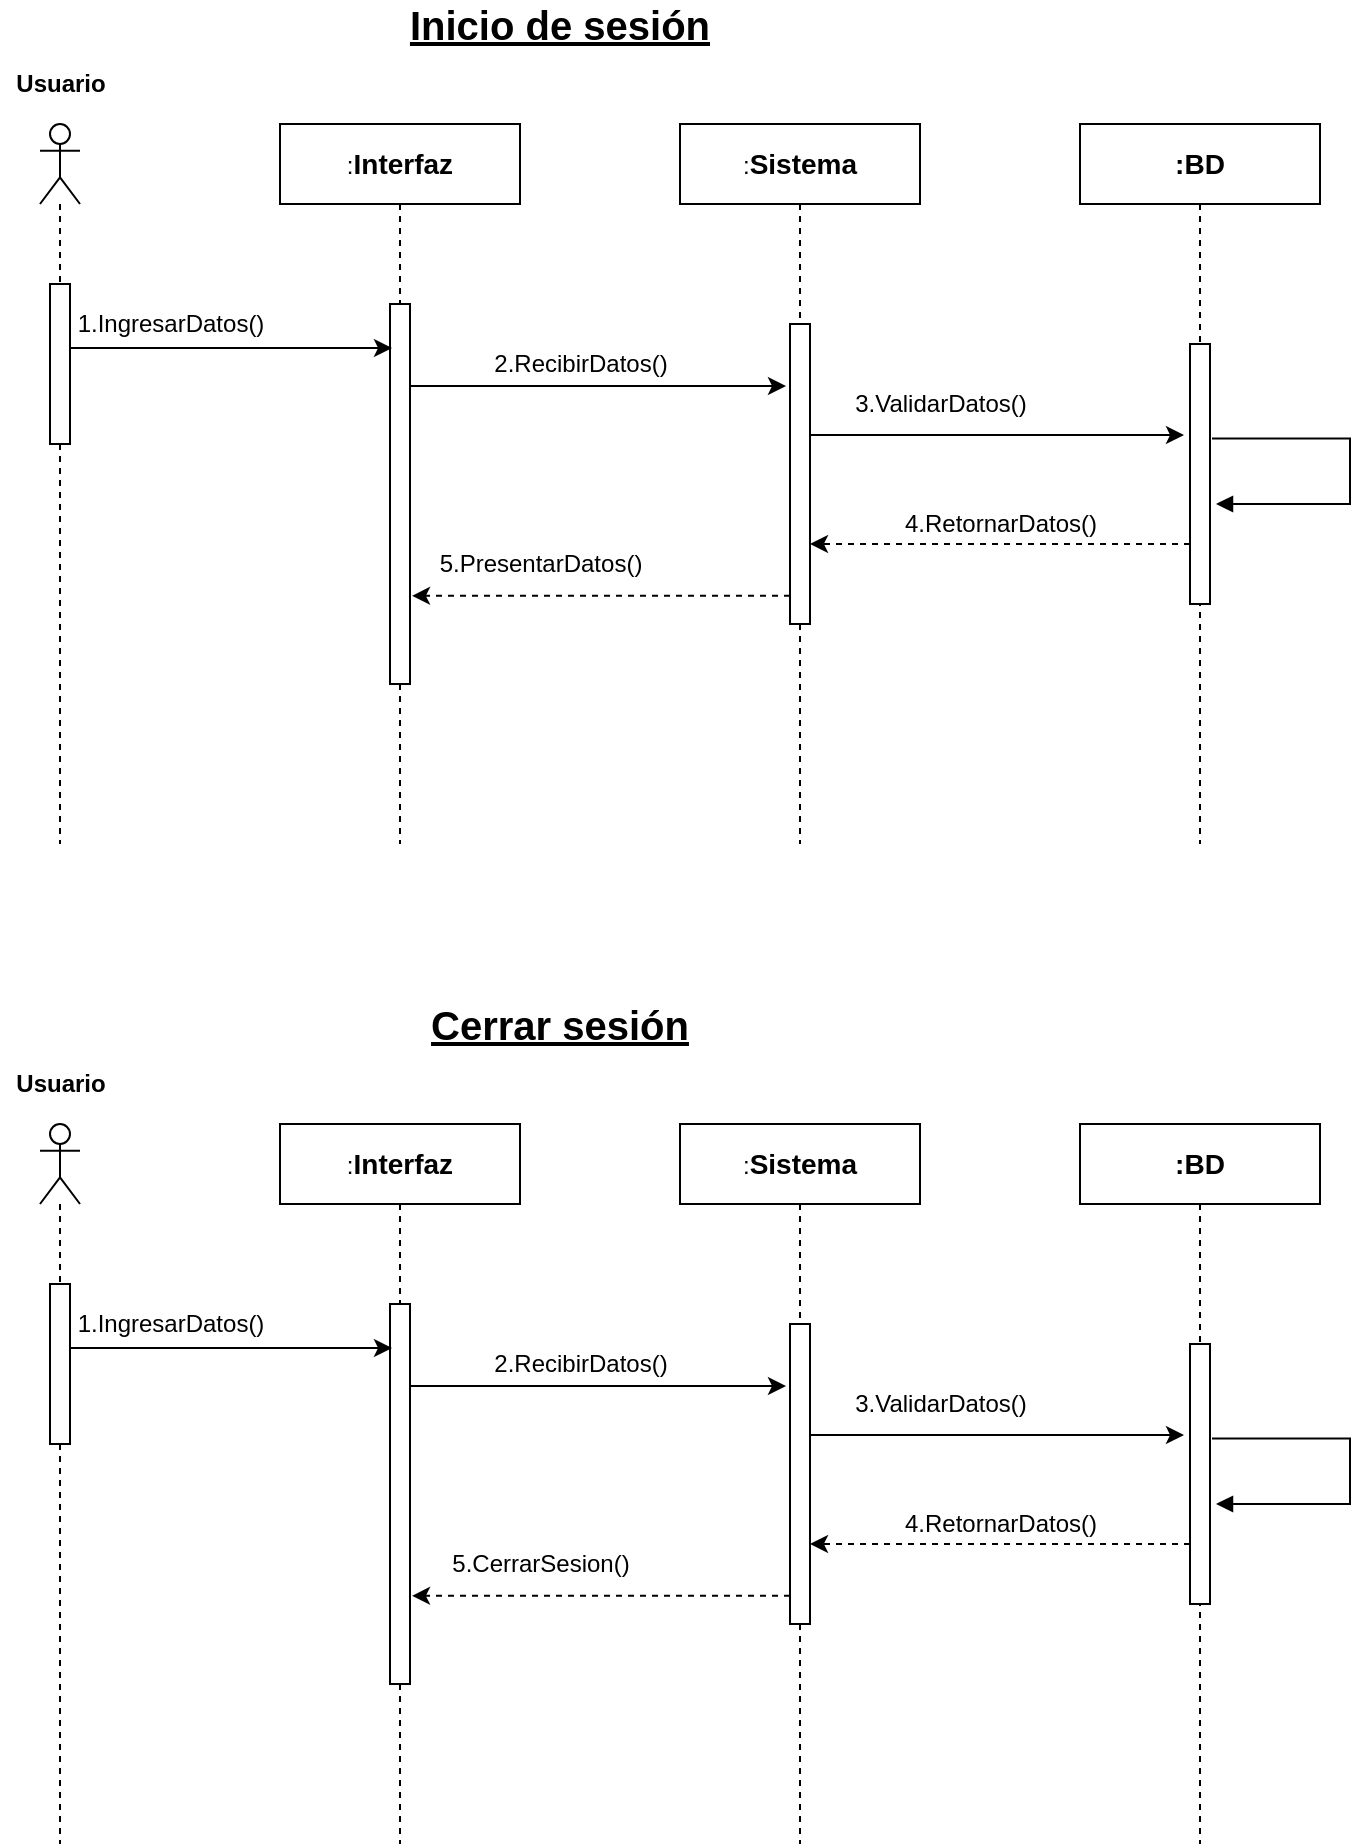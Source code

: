<mxfile>
    <diagram id="VqP30npGWTj2FNQuxjq5" name="Page-1">
        <mxGraphModel dx="842" dy="610" grid="1" gridSize="10" guides="1" tooltips="1" connect="1" arrows="1" fold="1" page="1" pageScale="1" pageWidth="827" pageHeight="1169" math="0" shadow="0">
            <root>
                <mxCell id="0"/>
                <mxCell id="1" parent="0"/>
                <mxCell id="2" value="&lt;b&gt;&lt;font style=&quot;font-size: 20px&quot;&gt;&lt;u&gt;Inicio de sesión&lt;/u&gt;&lt;/font&gt;&lt;/b&gt;" style="text;html=1;strokeColor=none;fillColor=none;align=center;verticalAlign=middle;whiteSpace=wrap;rounded=0;" vertex="1" parent="1">
                    <mxGeometry x="280" y="20" width="200" height="20" as="geometry"/>
                </mxCell>
                <mxCell id="9" value="" style="shape=umlLifeline;participant=umlActor;perimeter=lifelinePerimeter;whiteSpace=wrap;html=1;container=1;collapsible=0;recursiveResize=0;verticalAlign=top;spacingTop=36;outlineConnect=0;" vertex="1" parent="1">
                    <mxGeometry x="120" y="80" width="20" height="360" as="geometry"/>
                </mxCell>
                <mxCell id="13" value="" style="html=1;points=[];perimeter=orthogonalPerimeter;" vertex="1" parent="9">
                    <mxGeometry x="5" y="80" width="10" height="80" as="geometry"/>
                </mxCell>
                <mxCell id="10" value=":&lt;b&gt;&lt;font style=&quot;font-size: 14px&quot;&gt;Interfaz&lt;/font&gt;&lt;/b&gt;" style="shape=umlLifeline;perimeter=lifelinePerimeter;whiteSpace=wrap;html=1;container=1;collapsible=0;recursiveResize=0;outlineConnect=0;" vertex="1" parent="1">
                    <mxGeometry x="240" y="80" width="120" height="360" as="geometry"/>
                </mxCell>
                <mxCell id="14" value="" style="html=1;points=[];perimeter=orthogonalPerimeter;" vertex="1" parent="10">
                    <mxGeometry x="55" y="90" width="10" height="190" as="geometry"/>
                </mxCell>
                <mxCell id="11" value="&lt;b&gt;&lt;font style=&quot;font-size: 14px&quot;&gt;:BD&lt;/font&gt;&lt;/b&gt;" style="shape=umlLifeline;perimeter=lifelinePerimeter;whiteSpace=wrap;html=1;container=1;collapsible=0;recursiveResize=0;outlineConnect=0;" vertex="1" parent="1">
                    <mxGeometry x="640" y="80" width="120" height="360" as="geometry"/>
                </mxCell>
                <mxCell id="16" value="" style="html=1;points=[];perimeter=orthogonalPerimeter;" vertex="1" parent="11">
                    <mxGeometry x="55" y="110" width="10" height="130" as="geometry"/>
                </mxCell>
                <mxCell id="30" value="" style="edgeStyle=orthogonalEdgeStyle;html=1;align=left;spacingLeft=2;endArrow=block;rounded=0;exitX=1.1;exitY=0.363;exitDx=0;exitDy=0;exitPerimeter=0;" edge="1" parent="11" source="16">
                    <mxGeometry relative="1" as="geometry">
                        <mxPoint x="110" y="160" as="sourcePoint"/>
                        <Array as="points">
                            <mxPoint x="135" y="157"/>
                            <mxPoint x="135" y="190"/>
                            <mxPoint x="68" y="190"/>
                        </Array>
                        <mxPoint x="68" y="190" as="targetPoint"/>
                    </mxGeometry>
                </mxCell>
                <mxCell id="12" value=":&lt;font style=&quot;font-size: 14px&quot;&gt;&lt;b&gt;Sistema&lt;/b&gt;&lt;/font&gt;" style="shape=umlLifeline;perimeter=lifelinePerimeter;whiteSpace=wrap;html=1;container=1;collapsible=0;recursiveResize=0;outlineConnect=0;" vertex="1" parent="1">
                    <mxGeometry x="440" y="80" width="120" height="360" as="geometry"/>
                </mxCell>
                <mxCell id="15" value="" style="html=1;points=[];perimeter=orthogonalPerimeter;" vertex="1" parent="12">
                    <mxGeometry x="55" y="100" width="10" height="150" as="geometry"/>
                </mxCell>
                <mxCell id="19" value="1.IngresarDatos()" style="text;html=1;align=center;verticalAlign=middle;resizable=0;points=[];autosize=1;" vertex="1" parent="1">
                    <mxGeometry x="130" y="170" width="110" height="20" as="geometry"/>
                </mxCell>
                <mxCell id="22" style="edgeStyle=orthogonalEdgeStyle;rounded=0;orthogonalLoop=1;jettySize=auto;html=1;" edge="1" parent="1" source="13">
                    <mxGeometry relative="1" as="geometry">
                        <mxPoint x="296" y="192" as="targetPoint"/>
                        <Array as="points">
                            <mxPoint x="180" y="192"/>
                            <mxPoint x="180" y="192"/>
                        </Array>
                    </mxGeometry>
                </mxCell>
                <mxCell id="24" style="edgeStyle=orthogonalEdgeStyle;rounded=0;orthogonalLoop=1;jettySize=auto;html=1;" edge="1" parent="1" source="14">
                    <mxGeometry relative="1" as="geometry">
                        <mxPoint x="493" y="211" as="targetPoint"/>
                        <Array as="points">
                            <mxPoint x="350" y="211"/>
                            <mxPoint x="350" y="211"/>
                        </Array>
                    </mxGeometry>
                </mxCell>
                <mxCell id="25" value="2.RecibirDatos()" style="text;html=1;align=center;verticalAlign=middle;resizable=0;points=[];autosize=1;" vertex="1" parent="1">
                    <mxGeometry x="340" y="190" width="100" height="20" as="geometry"/>
                </mxCell>
                <mxCell id="26" style="rounded=0;orthogonalLoop=1;jettySize=auto;html=1;entryX=-0.3;entryY=0.35;entryDx=0;entryDy=0;entryPerimeter=0;" edge="1" parent="1" source="15" target="16">
                    <mxGeometry relative="1" as="geometry"/>
                </mxCell>
                <mxCell id="27" value="3.ValidarDatos()" style="text;html=1;align=center;verticalAlign=middle;resizable=0;points=[];autosize=1;" vertex="1" parent="1">
                    <mxGeometry x="520" y="210" width="100" height="20" as="geometry"/>
                </mxCell>
                <mxCell id="33" style="edgeStyle=none;rounded=0;orthogonalLoop=1;jettySize=auto;html=1;entryX=1;entryY=0.733;entryDx=0;entryDy=0;entryPerimeter=0;dashed=1;" edge="1" parent="1" source="16" target="15">
                    <mxGeometry relative="1" as="geometry"/>
                </mxCell>
                <mxCell id="34" value="4.RetornarDatos()" style="text;html=1;align=center;verticalAlign=middle;resizable=0;points=[];autosize=1;" vertex="1" parent="1">
                    <mxGeometry x="545" y="270" width="110" height="20" as="geometry"/>
                </mxCell>
                <mxCell id="35" style="edgeStyle=none;rounded=0;orthogonalLoop=1;jettySize=auto;html=1;entryX=1.1;entryY=0.768;entryDx=0;entryDy=0;entryPerimeter=0;dashed=1;" edge="1" parent="1" source="15" target="14">
                    <mxGeometry relative="1" as="geometry"/>
                </mxCell>
                <mxCell id="36" value="5.PresentarDatos()" style="text;html=1;align=center;verticalAlign=middle;resizable=0;points=[];autosize=1;" vertex="1" parent="1">
                    <mxGeometry x="310" y="290" width="120" height="20" as="geometry"/>
                </mxCell>
                <mxCell id="37" value="&lt;b&gt;Usuario&lt;/b&gt;" style="text;html=1;align=center;verticalAlign=middle;resizable=0;points=[];autosize=1;" vertex="1" parent="1">
                    <mxGeometry x="100" y="50" width="60" height="20" as="geometry"/>
                </mxCell>
                <mxCell id="38" value="&lt;b&gt;&lt;font style=&quot;font-size: 20px&quot;&gt;&lt;u&gt;Cerrar sesión&lt;/u&gt;&lt;/font&gt;&lt;/b&gt;" style="text;html=1;strokeColor=none;fillColor=none;align=center;verticalAlign=middle;whiteSpace=wrap;rounded=0;" vertex="1" parent="1">
                    <mxGeometry x="280" y="520" width="200" height="20" as="geometry"/>
                </mxCell>
                <mxCell id="39" value="" style="shape=umlLifeline;participant=umlActor;perimeter=lifelinePerimeter;whiteSpace=wrap;html=1;container=1;collapsible=0;recursiveResize=0;verticalAlign=top;spacingTop=36;outlineConnect=0;" vertex="1" parent="1">
                    <mxGeometry x="120" y="580" width="20" height="360" as="geometry"/>
                </mxCell>
                <mxCell id="40" value="" style="html=1;points=[];perimeter=orthogonalPerimeter;" vertex="1" parent="39">
                    <mxGeometry x="5" y="80" width="10" height="80" as="geometry"/>
                </mxCell>
                <mxCell id="41" value=":&lt;b&gt;&lt;font style=&quot;font-size: 14px&quot;&gt;Interfaz&lt;/font&gt;&lt;/b&gt;" style="shape=umlLifeline;perimeter=lifelinePerimeter;whiteSpace=wrap;html=1;container=1;collapsible=0;recursiveResize=0;outlineConnect=0;" vertex="1" parent="1">
                    <mxGeometry x="240" y="580" width="120" height="360" as="geometry"/>
                </mxCell>
                <mxCell id="42" value="" style="html=1;points=[];perimeter=orthogonalPerimeter;" vertex="1" parent="41">
                    <mxGeometry x="55" y="90" width="10" height="190" as="geometry"/>
                </mxCell>
                <mxCell id="43" value="&lt;b&gt;&lt;font style=&quot;font-size: 14px&quot;&gt;:BD&lt;/font&gt;&lt;/b&gt;" style="shape=umlLifeline;perimeter=lifelinePerimeter;whiteSpace=wrap;html=1;container=1;collapsible=0;recursiveResize=0;outlineConnect=0;" vertex="1" parent="1">
                    <mxGeometry x="640" y="580" width="120" height="360" as="geometry"/>
                </mxCell>
                <mxCell id="44" value="" style="html=1;points=[];perimeter=orthogonalPerimeter;" vertex="1" parent="43">
                    <mxGeometry x="55" y="110" width="10" height="130" as="geometry"/>
                </mxCell>
                <mxCell id="45" value="" style="edgeStyle=orthogonalEdgeStyle;html=1;align=left;spacingLeft=2;endArrow=block;rounded=0;exitX=1.1;exitY=0.363;exitDx=0;exitDy=0;exitPerimeter=0;" edge="1" parent="43" source="44">
                    <mxGeometry relative="1" as="geometry">
                        <mxPoint x="110" y="160" as="sourcePoint"/>
                        <Array as="points">
                            <mxPoint x="135" y="157"/>
                            <mxPoint x="135" y="190"/>
                            <mxPoint x="68" y="190"/>
                        </Array>
                        <mxPoint x="68" y="190" as="targetPoint"/>
                    </mxGeometry>
                </mxCell>
                <mxCell id="46" value=":&lt;font style=&quot;font-size: 14px&quot;&gt;&lt;b&gt;Sistema&lt;/b&gt;&lt;/font&gt;" style="shape=umlLifeline;perimeter=lifelinePerimeter;whiteSpace=wrap;html=1;container=1;collapsible=0;recursiveResize=0;outlineConnect=0;" vertex="1" parent="1">
                    <mxGeometry x="440" y="580" width="120" height="360" as="geometry"/>
                </mxCell>
                <mxCell id="47" value="" style="html=1;points=[];perimeter=orthogonalPerimeter;" vertex="1" parent="46">
                    <mxGeometry x="55" y="100" width="10" height="150" as="geometry"/>
                </mxCell>
                <mxCell id="48" value="1.IngresarDatos()" style="text;html=1;align=center;verticalAlign=middle;resizable=0;points=[];autosize=1;" vertex="1" parent="1">
                    <mxGeometry x="130" y="670" width="110" height="20" as="geometry"/>
                </mxCell>
                <mxCell id="49" style="edgeStyle=orthogonalEdgeStyle;rounded=0;orthogonalLoop=1;jettySize=auto;html=1;" edge="1" source="40" parent="1">
                    <mxGeometry relative="1" as="geometry">
                        <mxPoint x="296" y="692" as="targetPoint"/>
                        <Array as="points">
                            <mxPoint x="180" y="692"/>
                            <mxPoint x="180" y="692"/>
                        </Array>
                    </mxGeometry>
                </mxCell>
                <mxCell id="50" style="edgeStyle=orthogonalEdgeStyle;rounded=0;orthogonalLoop=1;jettySize=auto;html=1;" edge="1" source="42" parent="1">
                    <mxGeometry relative="1" as="geometry">
                        <mxPoint x="493" y="711" as="targetPoint"/>
                        <Array as="points">
                            <mxPoint x="350" y="711"/>
                            <mxPoint x="350" y="711"/>
                        </Array>
                    </mxGeometry>
                </mxCell>
                <mxCell id="51" value="2.RecibirDatos()" style="text;html=1;align=center;verticalAlign=middle;resizable=0;points=[];autosize=1;" vertex="1" parent="1">
                    <mxGeometry x="340" y="690" width="100" height="20" as="geometry"/>
                </mxCell>
                <mxCell id="52" style="rounded=0;orthogonalLoop=1;jettySize=auto;html=1;entryX=-0.3;entryY=0.35;entryDx=0;entryDy=0;entryPerimeter=0;" edge="1" source="47" target="44" parent="1">
                    <mxGeometry relative="1" as="geometry"/>
                </mxCell>
                <mxCell id="53" value="3.ValidarDatos()" style="text;html=1;align=center;verticalAlign=middle;resizable=0;points=[];autosize=1;" vertex="1" parent="1">
                    <mxGeometry x="520" y="710" width="100" height="20" as="geometry"/>
                </mxCell>
                <mxCell id="54" style="edgeStyle=none;rounded=0;orthogonalLoop=1;jettySize=auto;html=1;entryX=1;entryY=0.733;entryDx=0;entryDy=0;entryPerimeter=0;dashed=1;" edge="1" source="44" target="47" parent="1">
                    <mxGeometry relative="1" as="geometry"/>
                </mxCell>
                <mxCell id="55" value="4.RetornarDatos()" style="text;html=1;align=center;verticalAlign=middle;resizable=0;points=[];autosize=1;" vertex="1" parent="1">
                    <mxGeometry x="545" y="770" width="110" height="20" as="geometry"/>
                </mxCell>
                <mxCell id="56" style="edgeStyle=none;rounded=0;orthogonalLoop=1;jettySize=auto;html=1;entryX=1.1;entryY=0.768;entryDx=0;entryDy=0;entryPerimeter=0;dashed=1;" edge="1" source="47" target="42" parent="1">
                    <mxGeometry relative="1" as="geometry"/>
                </mxCell>
                <mxCell id="57" value="5.CerrarSesion()" style="text;html=1;align=center;verticalAlign=middle;resizable=0;points=[];autosize=1;" vertex="1" parent="1">
                    <mxGeometry x="320" y="790" width="100" height="20" as="geometry"/>
                </mxCell>
                <mxCell id="58" value="&lt;b&gt;Usuario&lt;/b&gt;" style="text;html=1;align=center;verticalAlign=middle;resizable=0;points=[];autosize=1;" vertex="1" parent="1">
                    <mxGeometry x="100" y="550" width="60" height="20" as="geometry"/>
                </mxCell>
            </root>
        </mxGraphModel>
    </diagram>
</mxfile>
